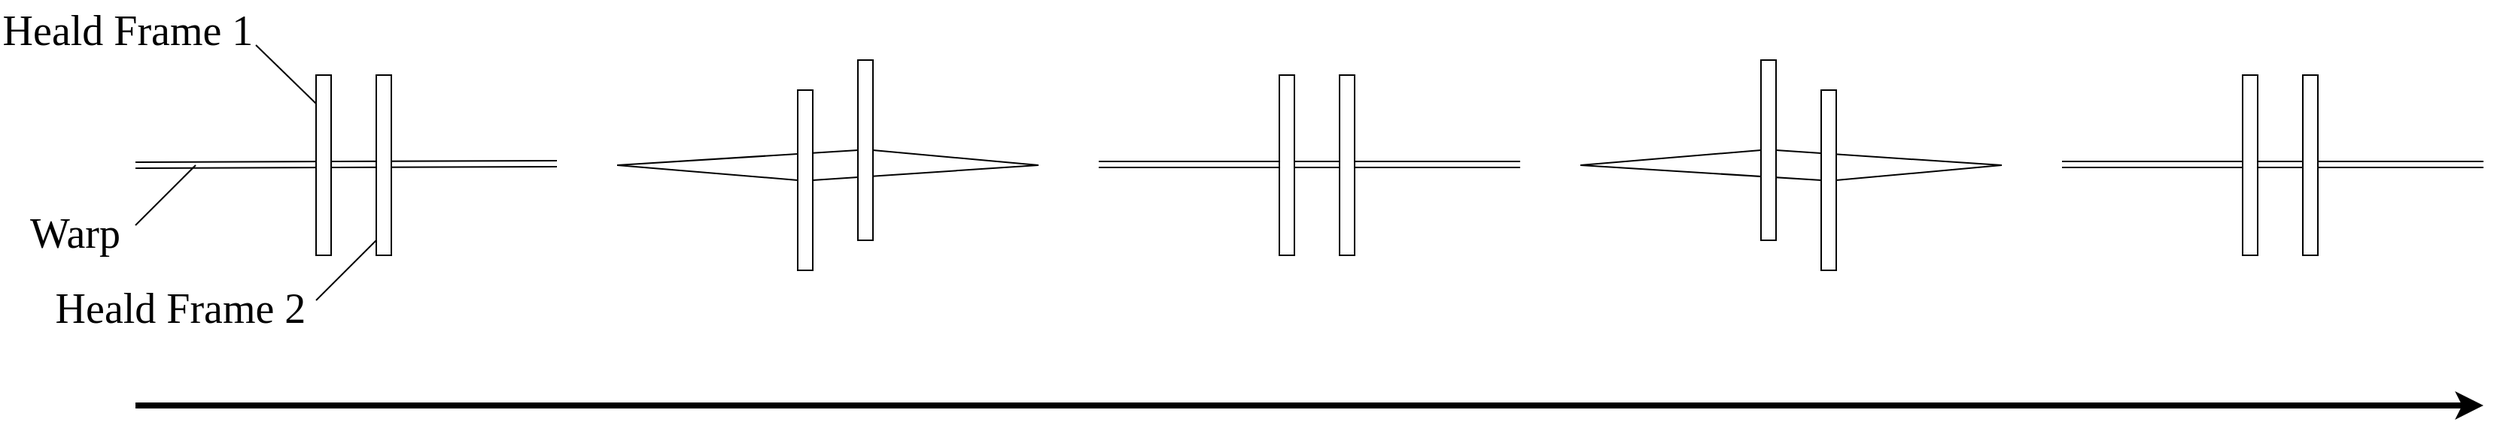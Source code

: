 <mxfile version="24.6.4" type="github">
  <diagram name="ページ1" id="ZoHOUadQ-MaIt7T0hVHs">
    <mxGraphModel dx="472" dy="737" grid="1" gridSize="10" guides="1" tooltips="1" connect="1" arrows="1" fold="1" page="1" pageScale="1" pageWidth="1169" pageHeight="1654" math="0" shadow="0">
      <root>
        <mxCell id="0" />
        <mxCell id="1" parent="0" />
        <mxCell id="UgNg5av1--dQ1ua9DxgZ-8" value="" style="endArrow=none;html=1;rounded=0;entryX=0;entryY=0.5;entryDx=0;entryDy=0;" parent="1" target="UgNg5av1--dQ1ua9DxgZ-1" edge="1">
          <mxGeometry width="50" height="50" relative="1" as="geometry">
            <mxPoint x="440" y="200" as="sourcePoint" />
            <mxPoint x="680" y="220" as="targetPoint" />
          </mxGeometry>
        </mxCell>
        <mxCell id="UgNg5av1--dQ1ua9DxgZ-9" value="" style="endArrow=none;html=1;rounded=0;entryX=0;entryY=0.5;entryDx=0;entryDy=0;" parent="1" target="UgNg5av1--dQ1ua9DxgZ-2" edge="1">
          <mxGeometry width="50" height="50" relative="1" as="geometry">
            <mxPoint x="440" y="200" as="sourcePoint" />
            <mxPoint x="680" y="220" as="targetPoint" />
          </mxGeometry>
        </mxCell>
        <mxCell id="UgNg5av1--dQ1ua9DxgZ-1" value="" style="rounded=0;whiteSpace=wrap;html=1;" parent="1" vertex="1">
          <mxGeometry x="560" y="150" width="10" height="120" as="geometry" />
        </mxCell>
        <mxCell id="UgNg5av1--dQ1ua9DxgZ-10" value="" style="endArrow=none;html=1;rounded=0;exitX=1;exitY=0.5;exitDx=0;exitDy=0;" parent="1" source="UgNg5av1--dQ1ua9DxgZ-1" edge="1">
          <mxGeometry width="50" height="50" relative="1" as="geometry">
            <mxPoint x="630" y="270" as="sourcePoint" />
            <mxPoint x="720" y="200" as="targetPoint" />
          </mxGeometry>
        </mxCell>
        <mxCell id="UgNg5av1--dQ1ua9DxgZ-11" value="" style="endArrow=none;html=1;rounded=0;exitX=1;exitY=0.5;exitDx=0;exitDy=0;" parent="1" source="UgNg5av1--dQ1ua9DxgZ-2" edge="1">
          <mxGeometry width="50" height="50" relative="1" as="geometry">
            <mxPoint x="630" y="270" as="sourcePoint" />
            <mxPoint x="720" y="200" as="targetPoint" />
          </mxGeometry>
        </mxCell>
        <mxCell id="UgNg5av1--dQ1ua9DxgZ-16" value="" style="endArrow=none;html=1;rounded=0;entryX=0;entryY=0.5;entryDx=0;entryDy=0;" parent="1" target="UgNg5av1--dQ1ua9DxgZ-6" edge="1">
          <mxGeometry width="50" height="50" relative="1" as="geometry">
            <mxPoint x="1080" y="200" as="sourcePoint" />
            <mxPoint x="1320" y="30" as="targetPoint" />
          </mxGeometry>
        </mxCell>
        <mxCell id="UgNg5av1--dQ1ua9DxgZ-17" value="" style="endArrow=none;html=1;rounded=0;exitX=1;exitY=0.5;exitDx=0;exitDy=0;" parent="1" source="UgNg5av1--dQ1ua9DxgZ-6" edge="1">
          <mxGeometry width="50" height="50" relative="1" as="geometry">
            <mxPoint x="1270" y="130" as="sourcePoint" />
            <mxPoint x="1360" y="200" as="targetPoint" />
          </mxGeometry>
        </mxCell>
        <mxCell id="UgNg5av1--dQ1ua9DxgZ-18" value="" style="endArrow=none;html=1;rounded=0;entryX=0;entryY=0.5;entryDx=0;entryDy=0;" parent="1" target="UgNg5av1--dQ1ua9DxgZ-7" edge="1">
          <mxGeometry width="50" height="50" relative="1" as="geometry">
            <mxPoint x="1080" y="200" as="sourcePoint" />
            <mxPoint x="1320" y="140" as="targetPoint" />
          </mxGeometry>
        </mxCell>
        <mxCell id="UgNg5av1--dQ1ua9DxgZ-19" value="" style="endArrow=none;html=1;rounded=0;exitX=1;exitY=0.5;exitDx=0;exitDy=0;" parent="1" source="UgNg5av1--dQ1ua9DxgZ-7" edge="1">
          <mxGeometry width="50" height="50" relative="1" as="geometry">
            <mxPoint x="1270" y="250" as="sourcePoint" />
            <mxPoint x="1360" y="200" as="targetPoint" />
          </mxGeometry>
        </mxCell>
        <mxCell id="UgNg5av1--dQ1ua9DxgZ-6" value="" style="rounded=0;whiteSpace=wrap;html=1;" parent="1" vertex="1">
          <mxGeometry x="1200" y="130" width="10" height="120" as="geometry" />
        </mxCell>
        <mxCell id="UgNg5av1--dQ1ua9DxgZ-7" value="" style="rounded=0;whiteSpace=wrap;html=1;" parent="1" vertex="1">
          <mxGeometry x="1240" y="150" width="10" height="120" as="geometry" />
        </mxCell>
        <mxCell id="UgNg5av1--dQ1ua9DxgZ-2" value="" style="rounded=0;whiteSpace=wrap;html=1;" parent="1" vertex="1">
          <mxGeometry x="600" y="130" width="10" height="120" as="geometry" />
        </mxCell>
        <mxCell id="UgNg5av1--dQ1ua9DxgZ-27" value="" style="shape=link;html=1;rounded=0;" parent="1" edge="1">
          <mxGeometry width="100" relative="1" as="geometry">
            <mxPoint x="120" y="200" as="sourcePoint" />
            <mxPoint x="400" y="199" as="targetPoint" />
          </mxGeometry>
        </mxCell>
        <mxCell id="UgNg5av1--dQ1ua9DxgZ-23" value="" style="rounded=0;whiteSpace=wrap;html=1;" parent="1" vertex="1">
          <mxGeometry x="240" y="140" width="10" height="120" as="geometry" />
        </mxCell>
        <mxCell id="UgNg5av1--dQ1ua9DxgZ-26" value="" style="rounded=0;whiteSpace=wrap;html=1;" parent="1" vertex="1">
          <mxGeometry x="280" y="140" width="10" height="120" as="geometry" />
        </mxCell>
        <mxCell id="UgNg5av1--dQ1ua9DxgZ-28" value="" style="shape=link;html=1;rounded=0;" parent="1" edge="1">
          <mxGeometry width="100" relative="1" as="geometry">
            <mxPoint x="760" y="199.5" as="sourcePoint" />
            <mxPoint x="1040" y="199.5" as="targetPoint" />
          </mxGeometry>
        </mxCell>
        <mxCell id="UgNg5av1--dQ1ua9DxgZ-5" value="" style="rounded=0;whiteSpace=wrap;html=1;" parent="1" vertex="1">
          <mxGeometry x="920" y="140" width="10" height="120" as="geometry" />
        </mxCell>
        <mxCell id="UgNg5av1--dQ1ua9DxgZ-4" value="" style="rounded=0;whiteSpace=wrap;html=1;" parent="1" vertex="1">
          <mxGeometry x="880" y="140" width="10" height="120" as="geometry" />
        </mxCell>
        <mxCell id="UgNg5av1--dQ1ua9DxgZ-29" value="" style="endArrow=none;html=1;rounded=0;exitX=0;exitY=0.158;exitDx=0;exitDy=0;exitPerimeter=0;" parent="1" source="UgNg5av1--dQ1ua9DxgZ-23" edge="1">
          <mxGeometry width="50" height="50" relative="1" as="geometry">
            <mxPoint x="230" y="140" as="sourcePoint" />
            <mxPoint x="200" y="120" as="targetPoint" />
          </mxGeometry>
        </mxCell>
        <mxCell id="UgNg5av1--dQ1ua9DxgZ-30" value="" style="endArrow=none;html=1;rounded=0;" parent="1" edge="1">
          <mxGeometry width="50" height="50" relative="1" as="geometry">
            <mxPoint x="280" y="250" as="sourcePoint" />
            <mxPoint x="240" y="290" as="targetPoint" />
          </mxGeometry>
        </mxCell>
        <mxCell id="UgNg5av1--dQ1ua9DxgZ-32" value="&lt;font style=&quot;font-size: 28px;&quot; face=&quot;Times New Roman&quot;&gt;Heald Frame 1&lt;/font&gt;" style="text;html=1;align=center;verticalAlign=middle;whiteSpace=wrap;rounded=0;" parent="1" vertex="1">
          <mxGeometry x="30" y="90" width="170" height="40" as="geometry" />
        </mxCell>
        <mxCell id="UgNg5av1--dQ1ua9DxgZ-33" value="&lt;font style=&quot;font-size: 28px;&quot; face=&quot;Times New Roman&quot;&gt;Heald Frame 2&lt;/font&gt;" style="text;html=1;align=center;verticalAlign=middle;whiteSpace=wrap;rounded=0;" parent="1" vertex="1">
          <mxGeometry x="60" y="280" width="180" height="30" as="geometry" />
        </mxCell>
        <mxCell id="UgNg5av1--dQ1ua9DxgZ-34" value="" style="endArrow=classic;html=1;rounded=0;strokeWidth=4;" parent="1" edge="1">
          <mxGeometry width="50" height="50" relative="1" as="geometry">
            <mxPoint x="120" y="360" as="sourcePoint" />
            <mxPoint x="1680" y="360" as="targetPoint" />
          </mxGeometry>
        </mxCell>
        <mxCell id="UgNg5av1--dQ1ua9DxgZ-39" value="" style="shape=link;html=1;rounded=0;" parent="1" edge="1">
          <mxGeometry width="100" relative="1" as="geometry">
            <mxPoint x="1400" y="199.5" as="sourcePoint" />
            <mxPoint x="1680" y="199.5" as="targetPoint" />
          </mxGeometry>
        </mxCell>
        <mxCell id="UgNg5av1--dQ1ua9DxgZ-40" value="" style="rounded=0;whiteSpace=wrap;html=1;" parent="1" vertex="1">
          <mxGeometry x="1560" y="140" width="10" height="120" as="geometry" />
        </mxCell>
        <mxCell id="UgNg5av1--dQ1ua9DxgZ-41" value="" style="rounded=0;whiteSpace=wrap;html=1;" parent="1" vertex="1">
          <mxGeometry x="1520" y="140" width="10" height="120" as="geometry" />
        </mxCell>
        <mxCell id="UgNg5av1--dQ1ua9DxgZ-42" value="" style="endArrow=none;html=1;rounded=0;" parent="1" edge="1">
          <mxGeometry width="50" height="50" relative="1" as="geometry">
            <mxPoint x="120" y="240" as="sourcePoint" />
            <mxPoint x="160" y="200" as="targetPoint" />
          </mxGeometry>
        </mxCell>
        <mxCell id="UgNg5av1--dQ1ua9DxgZ-44" value="&lt;font style=&quot;font-size: 28px;&quot; face=&quot;Times New Roman&quot;&gt;Warp&lt;/font&gt;" style="text;html=1;align=center;verticalAlign=middle;whiteSpace=wrap;rounded=0;" parent="1" vertex="1">
          <mxGeometry x="40" y="230" width="80" height="30" as="geometry" />
        </mxCell>
      </root>
    </mxGraphModel>
  </diagram>
</mxfile>
